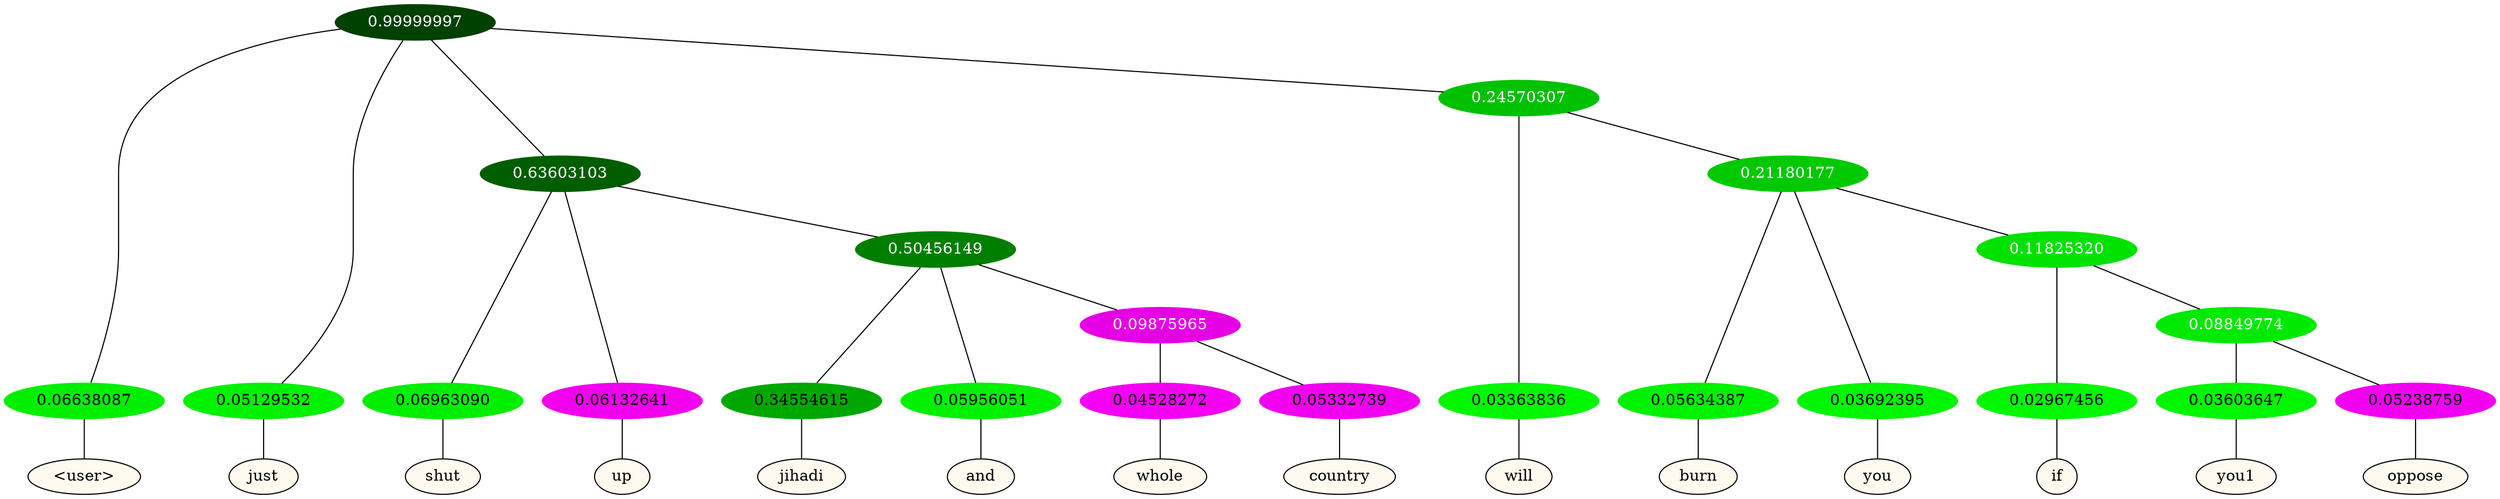 graph {
	node [format=png height=0.15 nodesep=0.001 ordering=out overlap=prism overlap_scaling=0.01 ranksep=0.001 ratio=0.2 style=filled width=0.15]
	{
		rank=same
		a_w_1 [label="\<user\>" color=black fillcolor=floralwhite style="filled,solid"]
		a_w_2 [label=just color=black fillcolor=floralwhite style="filled,solid"]
		a_w_5 [label=shut color=black fillcolor=floralwhite style="filled,solid"]
		a_w_6 [label=up color=black fillcolor=floralwhite style="filled,solid"]
		a_w_10 [label=jihadi color=black fillcolor=floralwhite style="filled,solid"]
		a_w_11 [label=and color=black fillcolor=floralwhite style="filled,solid"]
		a_w_16 [label=whole color=black fillcolor=floralwhite style="filled,solid"]
		a_w_17 [label=country color=black fillcolor=floralwhite style="filled,solid"]
		a_w_8 [label=will color=black fillcolor=floralwhite style="filled,solid"]
		a_w_13 [label=burn color=black fillcolor=floralwhite style="filled,solid"]
		a_w_14 [label=you color=black fillcolor=floralwhite style="filled,solid"]
		a_w_18 [label=if color=black fillcolor=floralwhite style="filled,solid"]
		a_w_20 [label=you1 color=black fillcolor=floralwhite style="filled,solid"]
		a_w_21 [label=oppose color=black fillcolor=floralwhite style="filled,solid"]
	}
	a_n_1 -- a_w_1
	a_n_2 -- a_w_2
	a_n_5 -- a_w_5
	a_n_6 -- a_w_6
	a_n_10 -- a_w_10
	a_n_11 -- a_w_11
	a_n_16 -- a_w_16
	a_n_17 -- a_w_17
	a_n_8 -- a_w_8
	a_n_13 -- a_w_13
	a_n_14 -- a_w_14
	a_n_18 -- a_w_18
	a_n_20 -- a_w_20
	a_n_21 -- a_w_21
	{
		rank=same
		a_n_1 [label=0.06638087 color="0.334 1.000 0.934" fontcolor=black]
		a_n_2 [label=0.05129532 color="0.334 1.000 0.949" fontcolor=black]
		a_n_5 [label=0.06963090 color="0.334 1.000 0.930" fontcolor=black]
		a_n_6 [label=0.06132641 color="0.835 1.000 0.939" fontcolor=black]
		a_n_10 [label=0.34554615 color="0.334 1.000 0.654" fontcolor=black]
		a_n_11 [label=0.05956051 color="0.334 1.000 0.940" fontcolor=black]
		a_n_16 [label=0.04528272 color="0.835 1.000 0.955" fontcolor=black]
		a_n_17 [label=0.05332739 color="0.835 1.000 0.947" fontcolor=black]
		a_n_8 [label=0.03363836 color="0.334 1.000 0.966" fontcolor=black]
		a_n_13 [label=0.05634387 color="0.334 1.000 0.944" fontcolor=black]
		a_n_14 [label=0.03692395 color="0.334 1.000 0.963" fontcolor=black]
		a_n_18 [label=0.02967456 color="0.334 1.000 0.970" fontcolor=black]
		a_n_20 [label=0.03603647 color="0.334 1.000 0.964" fontcolor=black]
		a_n_21 [label=0.05238759 color="0.835 1.000 0.948" fontcolor=black]
	}
	a_n_0 [label=0.99999997 color="0.334 1.000 0.250" fontcolor=grey99]
	a_n_0 -- a_n_1
	a_n_0 -- a_n_2
	a_n_3 [label=0.63603103 color="0.334 1.000 0.364" fontcolor=grey99]
	a_n_0 -- a_n_3
	a_n_4 [label=0.24570307 color="0.334 1.000 0.754" fontcolor=grey99]
	a_n_0 -- a_n_4
	a_n_3 -- a_n_5
	a_n_3 -- a_n_6
	a_n_7 [label=0.50456149 color="0.334 1.000 0.495" fontcolor=grey99]
	a_n_3 -- a_n_7
	a_n_4 -- a_n_8
	a_n_9 [label=0.21180177 color="0.334 1.000 0.788" fontcolor=grey99]
	a_n_4 -- a_n_9
	a_n_7 -- a_n_10
	a_n_7 -- a_n_11
	a_n_12 [label=0.09875965 color="0.835 1.000 0.901" fontcolor=grey99]
	a_n_7 -- a_n_12
	a_n_9 -- a_n_13
	a_n_9 -- a_n_14
	a_n_15 [label=0.11825320 color="0.334 1.000 0.882" fontcolor=grey99]
	a_n_9 -- a_n_15
	a_n_12 -- a_n_16
	a_n_12 -- a_n_17
	a_n_15 -- a_n_18
	a_n_19 [label=0.08849774 color="0.334 1.000 0.912" fontcolor=grey99]
	a_n_15 -- a_n_19
	a_n_19 -- a_n_20
	a_n_19 -- a_n_21
}
